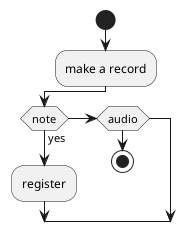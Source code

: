 @startuml meusys
start
:make a record;
if (note) then (yes)
  :register;
elseif (audio)
stop
@enduml